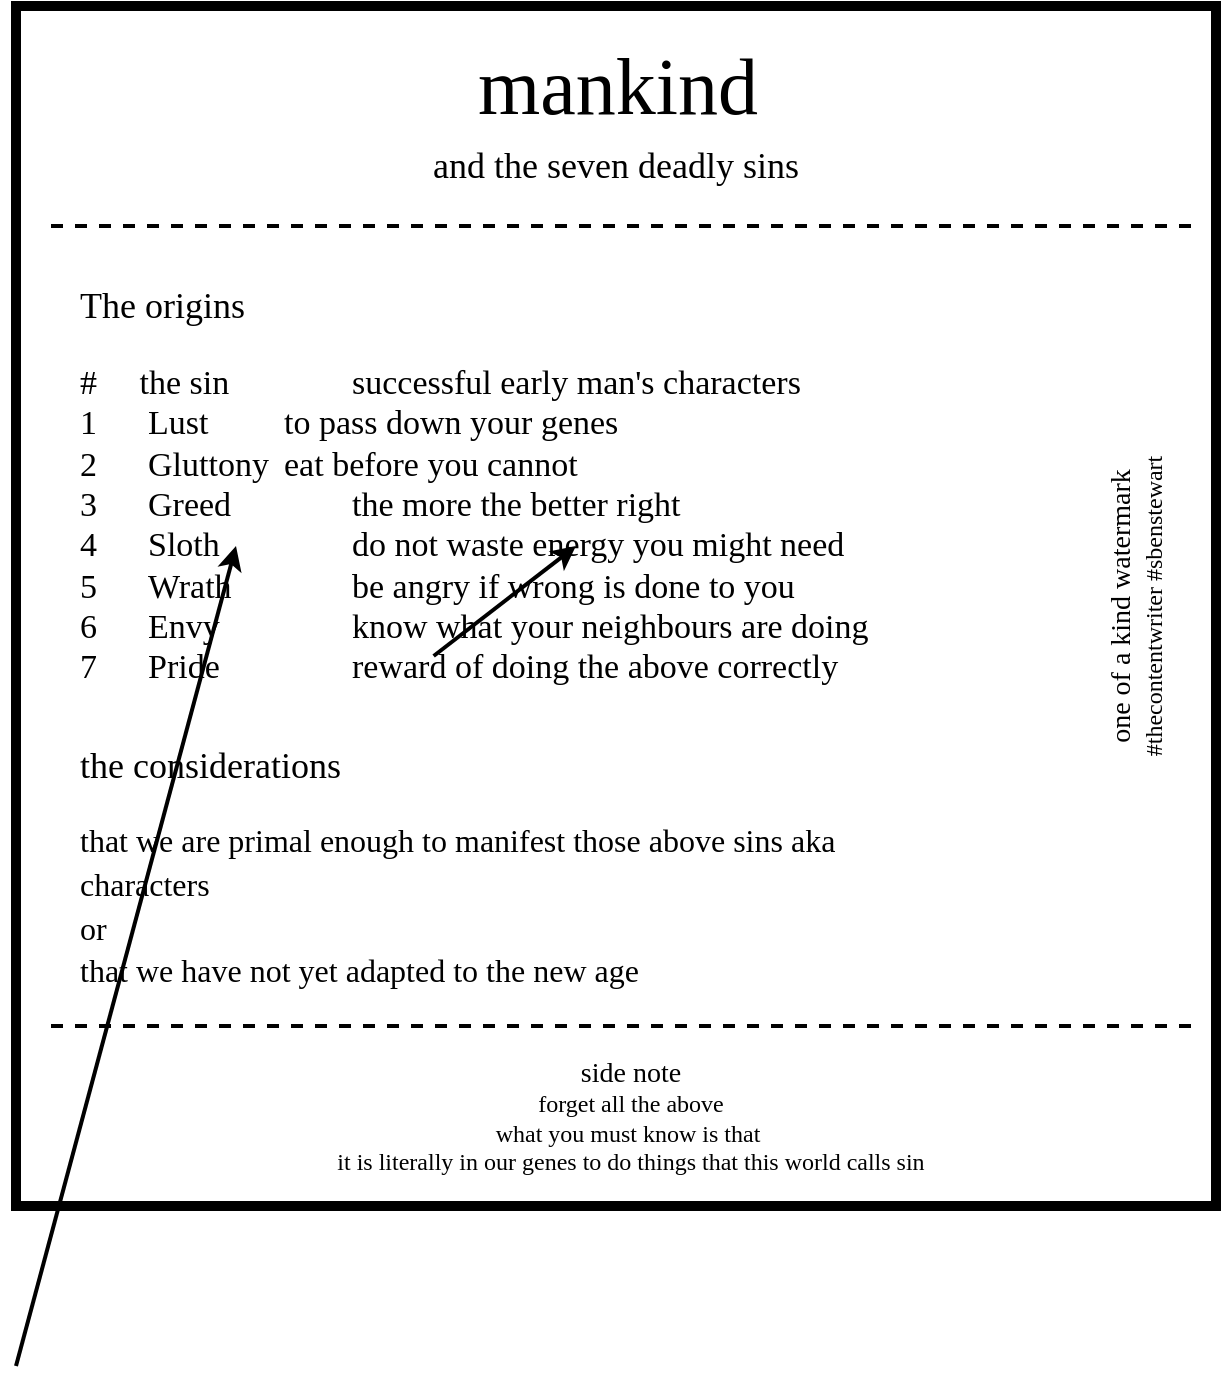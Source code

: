 <mxfile version="12.4.3" type="device" pages="1"><diagram id="dX7Dphyso45SB9-RoEhv" name="Page-1"><mxGraphModel dx="741" dy="523" grid="1" gridSize="10" guides="1" tooltips="1" connect="1" arrows="1" fold="1" page="1" pageScale="1" pageWidth="827" pageHeight="1169" math="0" shadow="0"><root><mxCell id="0"/><mxCell id="1" parent="0"/><mxCell id="nfxZPmU7g6QgWNAvG-ER-2" value="" style="whiteSpace=wrap;html=1;aspect=fixed;strokeWidth=5;" parent="1" vertex="1"><mxGeometry x="210" y="80" width="600" height="600" as="geometry"/></mxCell><mxCell id="8b6ggLF4gSHIukh4vJdm-18" value="&lt;font face=&quot;xkcd&quot;&gt;&lt;span style=&quot;font-size: 40px&quot;&gt;mankind&lt;/span&gt;&lt;br&gt;&lt;/font&gt;" style="text;html=1;strokeColor=none;fillColor=none;align=center;verticalAlign=middle;whiteSpace=wrap;rounded=0;" parent="1" vertex="1"><mxGeometry x="301" y="110" width="420" height="20" as="geometry"/></mxCell><mxCell id="8b6ggLF4gSHIukh4vJdm-24" value="&lt;font face=&quot;xkcd&quot;&gt;&lt;span style=&quot;font-size: 18px&quot;&gt;and the seven deadly sins&lt;/span&gt;&lt;br&gt;&lt;/font&gt;" style="text;html=1;strokeColor=none;fillColor=none;align=center;verticalAlign=middle;whiteSpace=wrap;rounded=0;" parent="1" vertex="1"><mxGeometry x="270" y="150" width="480" height="20" as="geometry"/></mxCell><mxCell id="8b6ggLF4gSHIukh4vJdm-30" value="" style="endArrow=none;dashed=1;html=1;strokeWidth=2;" parent="1" edge="1"><mxGeometry width="50" height="50" relative="1" as="geometry"><mxPoint x="797.5" y="190" as="sourcePoint"/><mxPoint x="222.5" y="190" as="targetPoint"/></mxGeometry></mxCell><mxCell id="k-dpR7HA_-HZ3Fbqk2lw-16" value="" style="endArrow=none;dashed=1;html=1;strokeWidth=2;" parent="1" edge="1"><mxGeometry width="50" height="50" relative="1" as="geometry"><mxPoint x="797.5" y="590" as="sourcePoint"/><mxPoint x="222.5" y="590" as="targetPoint"/></mxGeometry></mxCell><mxCell id="k-dpR7HA_-HZ3Fbqk2lw-17" value="&lt;font face=&quot;xkcd&quot;&gt;&lt;span style=&quot;font-size: 14px&quot;&gt;side note&lt;br&gt;&lt;/span&gt;&lt;/font&gt;&lt;font face=&quot;xkcd&quot;&gt;forget all the above&lt;br&gt;what you must know is that&amp;nbsp;&lt;br&gt;it is literally in our genes to do things that this world calls sin&lt;br&gt;&lt;/font&gt;" style="text;html=1;strokeColor=none;fillColor=none;align=center;verticalAlign=middle;whiteSpace=wrap;rounded=0;" parent="1" vertex="1"><mxGeometry x="315" y="600" width="405" height="70" as="geometry"/></mxCell><mxCell id="euaHSMH8fYii958cPEId-22" style="edgeStyle=orthogonalEdgeStyle;rounded=0;orthogonalLoop=1;jettySize=auto;html=1;exitX=0.5;exitY=1;exitDx=0;exitDy=0;strokeWidth=2;" parent="1" edge="1"><mxGeometry relative="1" as="geometry"><mxPoint x="661" y="451" as="sourcePoint"/><mxPoint x="661" y="451" as="targetPoint"/></mxGeometry></mxCell><mxCell id="pKVuHFSoDqtFi99w7tCS-15" value="&lt;font face=&quot;xkcd&quot;&gt;&lt;span style=&quot;font-size: 14px&quot;&gt;one of a kind watermark&lt;br&gt;&lt;/span&gt;#thecontentwriter #sbenstewart&lt;br&gt;&lt;/font&gt;" style="text;html=1;strokeColor=none;fillColor=none;align=center;verticalAlign=middle;whiteSpace=wrap;rounded=0;rotation=-90;" parent="1" vertex="1"><mxGeometry x="625" y="370" width="290" height="20" as="geometry"/></mxCell><mxCell id="TsF0F8988mKHhvK-DCjH-2" value="The origins" style="text;html=1;strokeColor=none;fillColor=none;align=left;verticalAlign=middle;whiteSpace=wrap;rounded=0;fontFamily=xkcd;fontSize=18;" parent="1" vertex="1"><mxGeometry x="240" y="220" width="430" height="20" as="geometry"/></mxCell><mxCell id="C1j16ucSOcGsc7sWSacM-13" value="" style="endArrow=classic;html=1;fontSize=15;strokeWidth=2;exitX=0.25;exitY=0;exitDx=0;exitDy=0;entryX=0.5;entryY=1;entryDx=0;entryDy=0;" parent="1" source="C1j16ucSOcGsc7sWSacM-12" edge="1"><mxGeometry width="50" height="50" relative="1" as="geometry"><mxPoint x="210" y="760" as="sourcePoint"/><mxPoint x="320" y="350" as="targetPoint"/></mxGeometry></mxCell><mxCell id="C1j16ucSOcGsc7sWSacM-14" value="" style="endArrow=classic;html=1;fontSize=15;strokeWidth=2;exitX=0.5;exitY=0;exitDx=0;exitDy=0;entryX=0.5;entryY=1;entryDx=0;entryDy=0;" parent="1" source="C1j16ucSOcGsc7sWSacM-12" edge="1"><mxGeometry width="50" height="50" relative="1" as="geometry"><mxPoint x="418.817" y="405" as="sourcePoint"/><mxPoint x="490" y="350" as="targetPoint"/></mxGeometry></mxCell><mxCell id="MwcBNAhHCWNr9DCZ5r5p-1" value="&lt;div style=&quot;font-size: 17px&quot;&gt;&lt;div style=&quot;font-size: 17px&quot;&gt;&lt;span style=&quot;font-size: 17px&quot;&gt;#&amp;nbsp; &amp;nbsp; &amp;nbsp;the sin&lt;span style=&quot;white-space: pre ; font-size: 17px&quot;&gt;&#9;&#9;&lt;/span&gt;successful&amp;nbsp;early man's characters&lt;/span&gt;&lt;/div&gt;&lt;div style=&quot;font-size: 17px&quot;&gt;&lt;span style=&quot;font-size: 17px&quot;&gt;1&lt;span style=&quot;white-space: pre ; font-size: 17px&quot;&gt;&#9;&lt;/span&gt;Lust&lt;span style=&quot;white-space: pre ; font-size: 17px&quot;&gt;&#9;&#9;&lt;/span&gt;to pass down your genes&lt;/span&gt;&lt;/div&gt;&lt;div style=&quot;font-size: 17px&quot;&gt;&lt;span style=&quot;font-size: 17px&quot;&gt;2&lt;span style=&quot;white-space: pre ; font-size: 17px&quot;&gt;&#9;&lt;/span&gt;Gluttony&lt;span style=&quot;white-space: pre ; font-size: 17px&quot;&gt;&#9;&lt;/span&gt;eat before you cannot&lt;/span&gt;&lt;/div&gt;&lt;div style=&quot;font-size: 17px&quot;&gt;&lt;span style=&quot;font-size: 17px&quot;&gt;3&lt;span style=&quot;white-space: pre ; font-size: 17px&quot;&gt;&#9;&lt;/span&gt;Greed&lt;span style=&quot;white-space: pre ; font-size: 17px&quot;&gt;&#9;&#9;&lt;/span&gt;the more the better right&lt;/span&gt;&lt;/div&gt;&lt;div style=&quot;font-size: 17px&quot;&gt;&lt;span style=&quot;font-size: 17px&quot;&gt;4&lt;span style=&quot;white-space: pre ; font-size: 17px&quot;&gt;&#9;&lt;/span&gt;Sloth&lt;span style=&quot;white-space: pre ; font-size: 17px&quot;&gt;&#9;&#9;&lt;/span&gt;do not waste energy you might need&lt;/span&gt;&lt;/div&gt;&lt;div style=&quot;font-size: 17px&quot;&gt;&lt;span style=&quot;font-size: 17px&quot;&gt;5&lt;span style=&quot;white-space: pre ; font-size: 17px&quot;&gt;&#9;&lt;/span&gt;Wrath&lt;span style=&quot;white-space: pre ; font-size: 17px&quot;&gt;&#9;&#9;&lt;/span&gt;be angry if wrong is done to you&amp;nbsp;&lt;/span&gt;&lt;/div&gt;&lt;div style=&quot;font-size: 17px&quot;&gt;&lt;span style=&quot;font-size: 17px&quot;&gt;6&lt;span style=&quot;white-space: pre ; font-size: 17px&quot;&gt;&#9;&lt;/span&gt;Envy&lt;span style=&quot;white-space: pre ; font-size: 17px&quot;&gt;&#9;&#9;&lt;/span&gt;know what your neighbours are doing&lt;/span&gt;&lt;/div&gt;&lt;div style=&quot;font-size: 17px&quot;&gt;&lt;span style=&quot;font-size: 17px&quot;&gt;7&lt;span style=&quot;white-space: pre ; font-size: 17px&quot;&gt;&#9;&lt;/span&gt;Pride&lt;span style=&quot;white-space: pre ; font-size: 17px&quot;&gt;&#9;&#9;&lt;/span&gt;reward of doing the above correctly&lt;/span&gt;&lt;/div&gt;&lt;div style=&quot;font-size: 17px&quot;&gt;&lt;br style=&quot;font-size: 17px&quot;&gt;&lt;/div&gt;&lt;/div&gt;&lt;div style=&quot;font-size: 17px&quot;&gt;&lt;/div&gt;&lt;div style=&quot;font-size: 17px&quot;&gt;&lt;/div&gt;" style="text;html=1;strokeColor=none;fillColor=none;align=left;verticalAlign=middle;whiteSpace=wrap;rounded=0;fontFamily=xkcd;fontSize=17;" vertex="1" parent="1"><mxGeometry x="240" y="240" width="490" height="220" as="geometry"/></mxCell><mxCell id="MwcBNAhHCWNr9DCZ5r5p-2" value="the considerations" style="text;html=1;strokeColor=none;fillColor=none;align=left;verticalAlign=middle;whiteSpace=wrap;rounded=0;fontFamily=xkcd;fontSize=18;" vertex="1" parent="1"><mxGeometry x="240" y="450" width="430" height="20" as="geometry"/></mxCell><mxCell id="MwcBNAhHCWNr9DCZ5r5p-3" value="&lt;font style=&quot;font-size: 16px&quot;&gt;that we are primal enough to manifest those above sins aka characters&lt;br&gt;or&amp;nbsp;&lt;br&gt;that we have not yet adapted to the new age&lt;/font&gt;" style="text;html=1;strokeColor=none;fillColor=none;align=left;verticalAlign=middle;whiteSpace=wrap;rounded=0;fontFamily=xkcd;fontSize=18;" vertex="1" parent="1"><mxGeometry x="240" y="480" width="430" height="100" as="geometry"/></mxCell></root></mxGraphModel></diagram></mxfile>